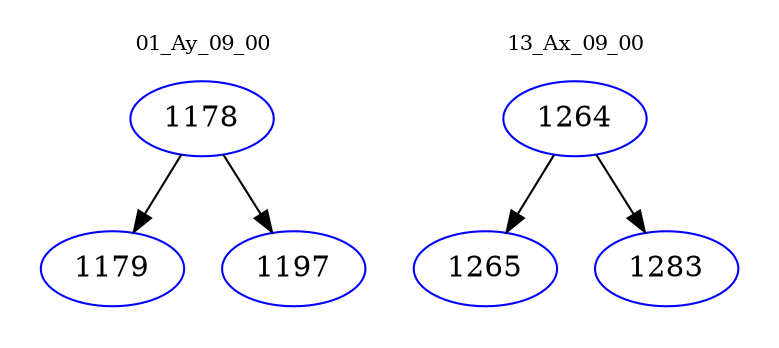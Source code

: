 digraph{
subgraph cluster_0 {
color = white
label = "01_Ay_09_00";
fontsize=10;
T0_1178 [label="1178", color="blue"]
T0_1178 -> T0_1179 [color="black"]
T0_1179 [label="1179", color="blue"]
T0_1178 -> T0_1197 [color="black"]
T0_1197 [label="1197", color="blue"]
}
subgraph cluster_1 {
color = white
label = "13_Ax_09_00";
fontsize=10;
T1_1264 [label="1264", color="blue"]
T1_1264 -> T1_1265 [color="black"]
T1_1265 [label="1265", color="blue"]
T1_1264 -> T1_1283 [color="black"]
T1_1283 [label="1283", color="blue"]
}
}
